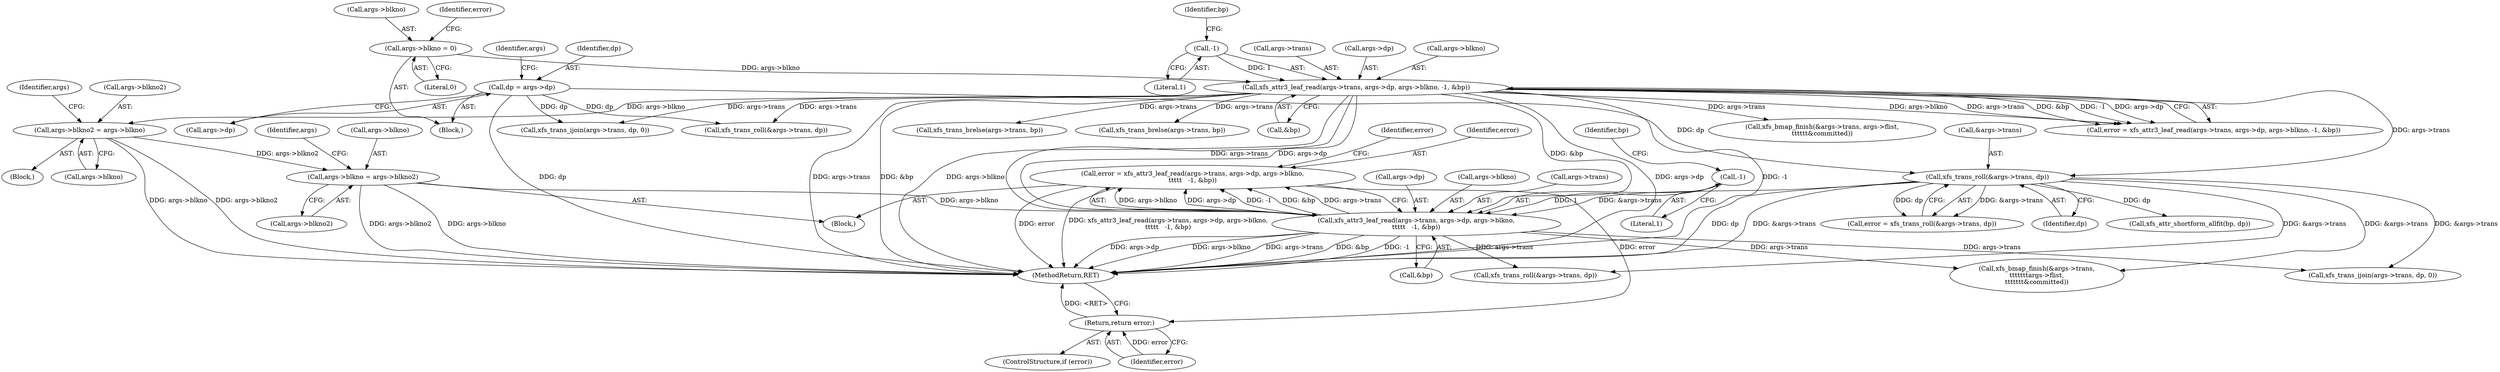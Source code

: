 digraph "0_linux_8275cdd0e7ac550dcce2b3ef6d2fb3b808c1ae59_0@API" {
"1000433" [label="(Call,error = xfs_attr3_leaf_read(args->trans, args->dp, args->blkno,\n\t\t\t\t\t   -1, &bp))"];
"1000435" [label="(Call,xfs_attr3_leaf_read(args->trans, args->dp, args->blkno,\n\t\t\t\t\t   -1, &bp))"];
"1000345" [label="(Call,xfs_trans_roll(&args->trans, dp))"];
"1000146" [label="(Call,xfs_attr3_leaf_read(args->trans, args->dp, args->blkno, -1, &bp))"];
"1000139" [label="(Call,args->blkno = 0)"];
"1000156" [label="(Call,-1)"];
"1000134" [label="(Call,dp = args->dp)"];
"1000392" [label="(Call,args->blkno = args->blkno2)"];
"1000214" [label="(Call,args->blkno2 = args->blkno)"];
"1000445" [label="(Call,-1)"];
"1000451" [label="(Return,return error;)"];
"1000433" [label="(Call,error = xfs_attr3_leaf_read(args->trans, args->dp, args->blkno,\n\t\t\t\t\t   -1, &bp))"];
"1000343" [label="(Call,error = xfs_trans_roll(&args->trans, dp))"];
"1000482" [label="(Call,xfs_bmap_finish(&args->trans,\n\t\t\t\t\t\t\targs->flist,\n\t\t\t\t\t\t\t&committed))"];
"1000439" [label="(Call,args->dp)"];
"1000125" [label="(Block,)"];
"1000401" [label="(Identifier,args)"];
"1000145" [label="(Identifier,error)"];
"1000392" [label="(Call,args->blkno = args->blkno2)"];
"1000291" [label="(Call,xfs_bmap_finish(&args->trans, args->flist,\n\t\t\t\t\t\t&committed))"];
"1000223" [label="(Identifier,args)"];
"1000157" [label="(Literal,1)"];
"1000435" [label="(Call,xfs_attr3_leaf_read(args->trans, args->dp, args->blkno,\n\t\t\t\t\t   -1, &bp))"];
"1000136" [label="(Call,args->dp)"];
"1000447" [label="(Call,&bp)"];
"1000144" [label="(Call,error = xfs_attr3_leaf_read(args->trans, args->dp, args->blkno, -1, &bp))"];
"1000180" [label="(Call,xfs_trans_brelse(args->trans, bp))"];
"1000449" [label="(ControlStructure,if (error))"];
"1000451" [label="(Return,return error;)"];
"1000452" [label="(Identifier,error)"];
"1000141" [label="(Identifier,args)"];
"1000319" [label="(Call,xfs_trans_ijoin(args->trans, dp, 0))"];
"1000396" [label="(Call,args->blkno2)"];
"1000135" [label="(Identifier,dp)"];
"1000376" [label="(Block,)"];
"1000346" [label="(Call,&args->trans)"];
"1000147" [label="(Call,args->trans)"];
"1000156" [label="(Call,-1)"];
"1000150" [label="(Call,args->dp)"];
"1000434" [label="(Identifier,error)"];
"1000459" [label="(Call,xfs_attr_shortform_allfit(bp, dp))"];
"1000345" [label="(Call,xfs_trans_roll(&args->trans, dp))"];
"1000510" [label="(Call,xfs_trans_ijoin(args->trans, dp, 0))"];
"1000450" [label="(Identifier,error)"];
"1000200" [label="(Call,xfs_trans_brelse(args->trans, bp))"];
"1000159" [label="(Identifier,bp)"];
"1000350" [label="(Identifier,dp)"];
"1000192" [label="(Block,)"];
"1000158" [label="(Call,&bp)"];
"1000442" [label="(Call,args->blkno)"];
"1000445" [label="(Call,-1)"];
"1000538" [label="(MethodReturn,RET)"];
"1000214" [label="(Call,args->blkno2 = args->blkno)"];
"1000218" [label="(Call,args->blkno)"];
"1000134" [label="(Call,dp = args->dp)"];
"1000518" [label="(Call,xfs_trans_roll(&args->trans, dp))"];
"1000139" [label="(Call,args->blkno = 0)"];
"1000393" [label="(Call,args->blkno)"];
"1000436" [label="(Call,args->trans)"];
"1000143" [label="(Literal,0)"];
"1000146" [label="(Call,xfs_attr3_leaf_read(args->trans, args->dp, args->blkno, -1, &bp))"];
"1000215" [label="(Call,args->blkno2)"];
"1000153" [label="(Call,args->blkno)"];
"1000448" [label="(Identifier,bp)"];
"1000140" [label="(Call,args->blkno)"];
"1000446" [label="(Literal,1)"];
"1000327" [label="(Call,xfs_trans_roll(&args->trans, dp))"];
"1000433" -> "1000376"  [label="AST: "];
"1000433" -> "1000435"  [label="CFG: "];
"1000434" -> "1000433"  [label="AST: "];
"1000435" -> "1000433"  [label="AST: "];
"1000450" -> "1000433"  [label="CFG: "];
"1000433" -> "1000538"  [label="DDG: error"];
"1000433" -> "1000538"  [label="DDG: xfs_attr3_leaf_read(args->trans, args->dp, args->blkno,\n\t\t\t\t\t   -1, &bp)"];
"1000435" -> "1000433"  [label="DDG: args->blkno"];
"1000435" -> "1000433"  [label="DDG: args->dp"];
"1000435" -> "1000433"  [label="DDG: -1"];
"1000435" -> "1000433"  [label="DDG: &bp"];
"1000435" -> "1000433"  [label="DDG: args->trans"];
"1000433" -> "1000451"  [label="DDG: error"];
"1000435" -> "1000447"  [label="CFG: "];
"1000436" -> "1000435"  [label="AST: "];
"1000439" -> "1000435"  [label="AST: "];
"1000442" -> "1000435"  [label="AST: "];
"1000445" -> "1000435"  [label="AST: "];
"1000447" -> "1000435"  [label="AST: "];
"1000435" -> "1000538"  [label="DDG: args->blkno"];
"1000435" -> "1000538"  [label="DDG: args->trans"];
"1000435" -> "1000538"  [label="DDG: &bp"];
"1000435" -> "1000538"  [label="DDG: -1"];
"1000435" -> "1000538"  [label="DDG: args->dp"];
"1000345" -> "1000435"  [label="DDG: &args->trans"];
"1000146" -> "1000435"  [label="DDG: args->trans"];
"1000146" -> "1000435"  [label="DDG: args->dp"];
"1000146" -> "1000435"  [label="DDG: &bp"];
"1000392" -> "1000435"  [label="DDG: args->blkno"];
"1000445" -> "1000435"  [label="DDG: 1"];
"1000435" -> "1000482"  [label="DDG: args->trans"];
"1000435" -> "1000510"  [label="DDG: args->trans"];
"1000435" -> "1000518"  [label="DDG: args->trans"];
"1000345" -> "1000343"  [label="AST: "];
"1000345" -> "1000350"  [label="CFG: "];
"1000346" -> "1000345"  [label="AST: "];
"1000350" -> "1000345"  [label="AST: "];
"1000343" -> "1000345"  [label="CFG: "];
"1000345" -> "1000538"  [label="DDG: dp"];
"1000345" -> "1000538"  [label="DDG: &args->trans"];
"1000345" -> "1000343"  [label="DDG: &args->trans"];
"1000345" -> "1000343"  [label="DDG: dp"];
"1000146" -> "1000345"  [label="DDG: args->trans"];
"1000134" -> "1000345"  [label="DDG: dp"];
"1000345" -> "1000459"  [label="DDG: dp"];
"1000345" -> "1000482"  [label="DDG: &args->trans"];
"1000345" -> "1000510"  [label="DDG: &args->trans"];
"1000345" -> "1000518"  [label="DDG: &args->trans"];
"1000146" -> "1000144"  [label="AST: "];
"1000146" -> "1000158"  [label="CFG: "];
"1000147" -> "1000146"  [label="AST: "];
"1000150" -> "1000146"  [label="AST: "];
"1000153" -> "1000146"  [label="AST: "];
"1000156" -> "1000146"  [label="AST: "];
"1000158" -> "1000146"  [label="AST: "];
"1000144" -> "1000146"  [label="CFG: "];
"1000146" -> "1000538"  [label="DDG: &bp"];
"1000146" -> "1000538"  [label="DDG: args->blkno"];
"1000146" -> "1000538"  [label="DDG: args->dp"];
"1000146" -> "1000538"  [label="DDG: -1"];
"1000146" -> "1000538"  [label="DDG: args->trans"];
"1000146" -> "1000144"  [label="DDG: args->blkno"];
"1000146" -> "1000144"  [label="DDG: args->trans"];
"1000146" -> "1000144"  [label="DDG: &bp"];
"1000146" -> "1000144"  [label="DDG: -1"];
"1000146" -> "1000144"  [label="DDG: args->dp"];
"1000139" -> "1000146"  [label="DDG: args->blkno"];
"1000156" -> "1000146"  [label="DDG: 1"];
"1000146" -> "1000180"  [label="DDG: args->trans"];
"1000146" -> "1000200"  [label="DDG: args->trans"];
"1000146" -> "1000214"  [label="DDG: args->blkno"];
"1000146" -> "1000291"  [label="DDG: args->trans"];
"1000146" -> "1000319"  [label="DDG: args->trans"];
"1000146" -> "1000327"  [label="DDG: args->trans"];
"1000139" -> "1000125"  [label="AST: "];
"1000139" -> "1000143"  [label="CFG: "];
"1000140" -> "1000139"  [label="AST: "];
"1000143" -> "1000139"  [label="AST: "];
"1000145" -> "1000139"  [label="CFG: "];
"1000156" -> "1000157"  [label="CFG: "];
"1000157" -> "1000156"  [label="AST: "];
"1000159" -> "1000156"  [label="CFG: "];
"1000134" -> "1000125"  [label="AST: "];
"1000134" -> "1000136"  [label="CFG: "];
"1000135" -> "1000134"  [label="AST: "];
"1000136" -> "1000134"  [label="AST: "];
"1000141" -> "1000134"  [label="CFG: "];
"1000134" -> "1000538"  [label="DDG: dp"];
"1000134" -> "1000319"  [label="DDG: dp"];
"1000134" -> "1000327"  [label="DDG: dp"];
"1000392" -> "1000376"  [label="AST: "];
"1000392" -> "1000396"  [label="CFG: "];
"1000393" -> "1000392"  [label="AST: "];
"1000396" -> "1000392"  [label="AST: "];
"1000401" -> "1000392"  [label="CFG: "];
"1000392" -> "1000538"  [label="DDG: args->blkno2"];
"1000392" -> "1000538"  [label="DDG: args->blkno"];
"1000214" -> "1000392"  [label="DDG: args->blkno2"];
"1000214" -> "1000192"  [label="AST: "];
"1000214" -> "1000218"  [label="CFG: "];
"1000215" -> "1000214"  [label="AST: "];
"1000218" -> "1000214"  [label="AST: "];
"1000223" -> "1000214"  [label="CFG: "];
"1000214" -> "1000538"  [label="DDG: args->blkno"];
"1000214" -> "1000538"  [label="DDG: args->blkno2"];
"1000445" -> "1000446"  [label="CFG: "];
"1000446" -> "1000445"  [label="AST: "];
"1000448" -> "1000445"  [label="CFG: "];
"1000451" -> "1000449"  [label="AST: "];
"1000451" -> "1000452"  [label="CFG: "];
"1000452" -> "1000451"  [label="AST: "];
"1000538" -> "1000451"  [label="CFG: "];
"1000451" -> "1000538"  [label="DDG: <RET>"];
"1000452" -> "1000451"  [label="DDG: error"];
}
